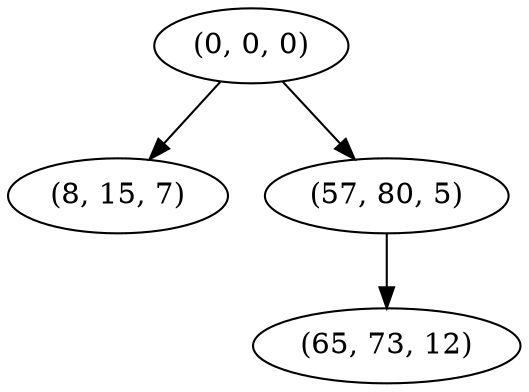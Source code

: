digraph tree {
    "(0, 0, 0)";
    "(8, 15, 7)";
    "(57, 80, 5)";
    "(65, 73, 12)";
    "(0, 0, 0)" -> "(8, 15, 7)";
    "(0, 0, 0)" -> "(57, 80, 5)";
    "(57, 80, 5)" -> "(65, 73, 12)";
}
